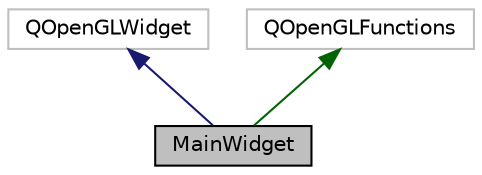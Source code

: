 digraph "MainWidget"
{
  edge [fontname="Helvetica",fontsize="10",labelfontname="Helvetica",labelfontsize="10"];
  node [fontname="Helvetica",fontsize="10",shape=record];
  Node0 [label="MainWidget",height=0.2,width=0.4,color="black", fillcolor="grey75", style="filled", fontcolor="black"];
  Node1 -> Node0 [dir="back",color="midnightblue",fontsize="10",style="solid",fontname="Helvetica"];
  Node1 [label="QOpenGLWidget",height=0.2,width=0.4,color="grey75", fillcolor="white", style="filled"];
  Node2 -> Node0 [dir="back",color="darkgreen",fontsize="10",style="solid",fontname="Helvetica"];
  Node2 [label="QOpenGLFunctions",height=0.2,width=0.4,color="grey75", fillcolor="white", style="filled"];
}
